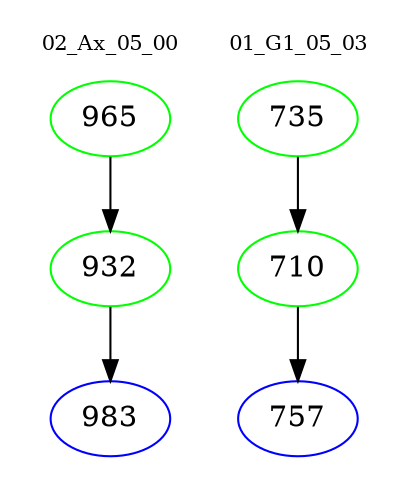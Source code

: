 digraph{
subgraph cluster_0 {
color = white
label = "02_Ax_05_00";
fontsize=10;
T0_965 [label="965", color="green"]
T0_965 -> T0_932 [color="black"]
T0_932 [label="932", color="green"]
T0_932 -> T0_983 [color="black"]
T0_983 [label="983", color="blue"]
}
subgraph cluster_1 {
color = white
label = "01_G1_05_03";
fontsize=10;
T1_735 [label="735", color="green"]
T1_735 -> T1_710 [color="black"]
T1_710 [label="710", color="green"]
T1_710 -> T1_757 [color="black"]
T1_757 [label="757", color="blue"]
}
}
